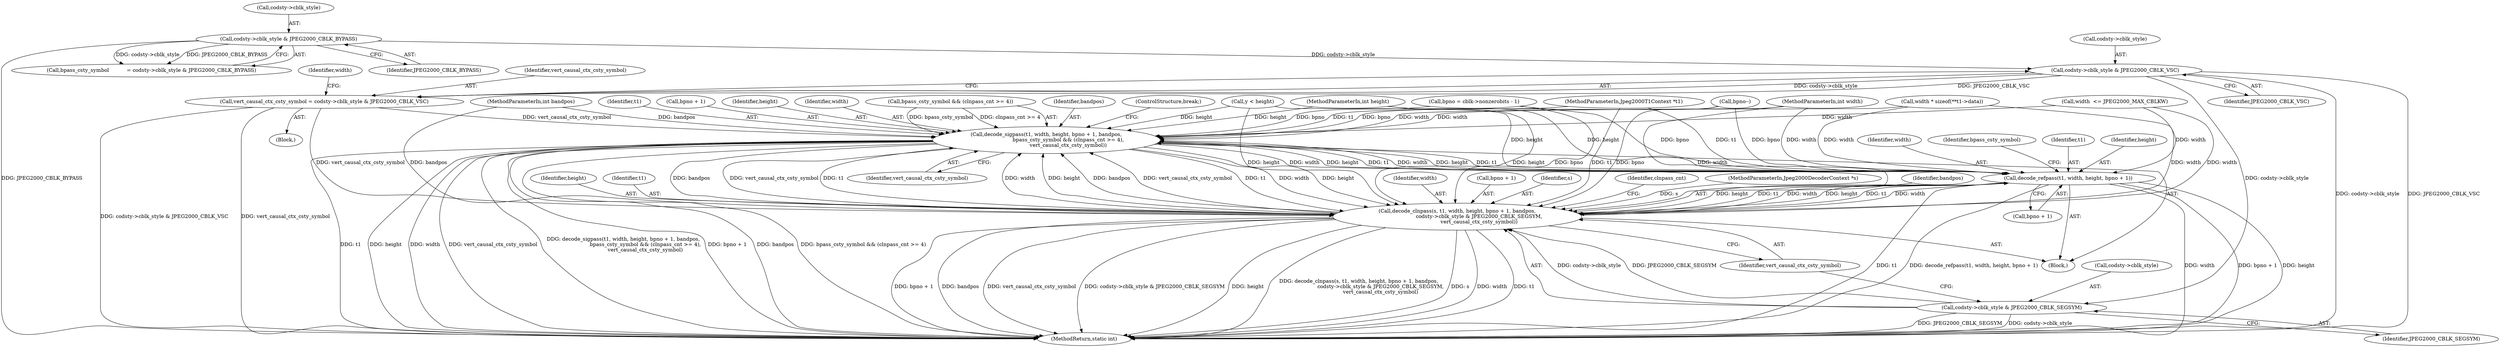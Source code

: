 digraph "0_FFmpeg_9a271a9368eaabf99e6c2046103acb33957e63b7@pointer" {
"1000144" [label="(Call,codsty->cblk_style & JPEG2000_CBLK_VSC)"];
"1000136" [label="(Call,codsty->cblk_style & JPEG2000_CBLK_BYPASS)"];
"1000142" [label="(Call,vert_causal_ctx_csty_symbol = codsty->cblk_style & JPEG2000_CBLK_VSC)"];
"1000252" [label="(Call,decode_sigpass(t1, width, height, bpno + 1, bandpos,\n                           bpass_csty_symbol && (clnpass_cnt >= 4),\n                           vert_causal_ctx_csty_symbol))"];
"1000268" [label="(Call,decode_refpass(t1, width, height, bpno + 1))"];
"1000291" [label="(Call,decode_clnpass(s, t1, width, height, bpno + 1, bandpos,\n                           codsty->cblk_style & JPEG2000_CBLK_SEGSYM,\n                           vert_causal_ctx_csty_symbol))"];
"1000300" [label="(Call,codsty->cblk_style & JPEG2000_CBLK_SEGSYM)"];
"1000108" [label="(MethodParameterIn,int bandpos)"];
"1000268" [label="(Call,decode_refpass(t1, width, height, bpno + 1))"];
"1000307" [label="(Identifier,clnpass_cnt)"];
"1000265" [label="(Identifier,vert_causal_ctx_csty_symbol)"];
"1000142" [label="(Call,vert_causal_ctx_csty_symbol = codsty->cblk_style & JPEG2000_CBLK_VSC)"];
"1000109" [label="(Block,)"];
"1000277" [label="(Identifier,bpass_csty_symbol)"];
"1000102" [label="(MethodParameterIn,Jpeg2000DecoderContext *s)"];
"1000106" [label="(MethodParameterIn,int width)"];
"1000145" [label="(Call,codsty->cblk_style)"];
"1000291" [label="(Call,decode_clnpass(s, t1, width, height, bpno + 1, bandpos,\n                           codsty->cblk_style & JPEG2000_CBLK_SEGSYM,\n                           vert_causal_ctx_csty_symbol))"];
"1000151" [label="(Identifier,width)"];
"1000340" [label="(MethodReturn,static int)"];
"1000299" [label="(Identifier,bandpos)"];
"1000136" [label="(Call,codsty->cblk_style & JPEG2000_CBLK_BYPASS)"];
"1000333" [label="(Call,bpno--)"];
"1000295" [label="(Identifier,height)"];
"1000144" [label="(Call,codsty->cblk_style & JPEG2000_CBLK_VSC)"];
"1000266" [label="(ControlStructure,break;)"];
"1000270" [label="(Identifier,width)"];
"1000253" [label="(Identifier,t1)"];
"1000256" [label="(Call,bpno + 1)"];
"1000293" [label="(Identifier,t1)"];
"1000255" [label="(Identifier,height)"];
"1000300" [label="(Call,codsty->cblk_style & JPEG2000_CBLK_SEGSYM)"];
"1000173" [label="(Call,width * sizeof(**t1->data))"];
"1000304" [label="(Identifier,JPEG2000_CBLK_SEGSYM)"];
"1000254" [label="(Identifier,width)"];
"1000260" [label="(Call,bpass_csty_symbol && (clnpass_cnt >= 4))"];
"1000137" [label="(Call,codsty->cblk_style)"];
"1000150" [label="(Call,width  <= JPEG2000_MAX_CBLKW)"];
"1000301" [label="(Call,codsty->cblk_style)"];
"1000272" [label="(Call,bpno + 1)"];
"1000269" [label="(Identifier,t1)"];
"1000294" [label="(Identifier,width)"];
"1000259" [label="(Identifier,bandpos)"];
"1000161" [label="(Call,y < height)"];
"1000107" [label="(MethodParameterIn,int height)"];
"1000134" [label="(Call,bpass_csty_symbol           = codsty->cblk_style & JPEG2000_CBLK_BYPASS)"];
"1000252" [label="(Call,decode_sigpass(t1, width, height, bpno + 1, bandpos,\n                           bpass_csty_symbol && (clnpass_cnt >= 4),\n                           vert_causal_ctx_csty_symbol))"];
"1000271" [label="(Identifier,height)"];
"1000296" [label="(Call,bpno + 1)"];
"1000250" [label="(Block,)"];
"1000148" [label="(Identifier,JPEG2000_CBLK_VSC)"];
"1000121" [label="(Call,bpno = cblk->nonzerobits - 1)"];
"1000143" [label="(Identifier,vert_causal_ctx_csty_symbol)"];
"1000104" [label="(MethodParameterIn,Jpeg2000T1Context *t1)"];
"1000140" [label="(Identifier,JPEG2000_CBLK_BYPASS)"];
"1000305" [label="(Identifier,vert_causal_ctx_csty_symbol)"];
"1000292" [label="(Identifier,s)"];
"1000144" -> "1000142"  [label="AST: "];
"1000144" -> "1000148"  [label="CFG: "];
"1000145" -> "1000144"  [label="AST: "];
"1000148" -> "1000144"  [label="AST: "];
"1000142" -> "1000144"  [label="CFG: "];
"1000144" -> "1000340"  [label="DDG: JPEG2000_CBLK_VSC"];
"1000144" -> "1000340"  [label="DDG: codsty->cblk_style"];
"1000144" -> "1000142"  [label="DDG: codsty->cblk_style"];
"1000144" -> "1000142"  [label="DDG: JPEG2000_CBLK_VSC"];
"1000136" -> "1000144"  [label="DDG: codsty->cblk_style"];
"1000144" -> "1000300"  [label="DDG: codsty->cblk_style"];
"1000136" -> "1000134"  [label="AST: "];
"1000136" -> "1000140"  [label="CFG: "];
"1000137" -> "1000136"  [label="AST: "];
"1000140" -> "1000136"  [label="AST: "];
"1000134" -> "1000136"  [label="CFG: "];
"1000136" -> "1000340"  [label="DDG: JPEG2000_CBLK_BYPASS"];
"1000136" -> "1000134"  [label="DDG: codsty->cblk_style"];
"1000136" -> "1000134"  [label="DDG: JPEG2000_CBLK_BYPASS"];
"1000142" -> "1000109"  [label="AST: "];
"1000143" -> "1000142"  [label="AST: "];
"1000151" -> "1000142"  [label="CFG: "];
"1000142" -> "1000340"  [label="DDG: codsty->cblk_style & JPEG2000_CBLK_VSC"];
"1000142" -> "1000340"  [label="DDG: vert_causal_ctx_csty_symbol"];
"1000142" -> "1000252"  [label="DDG: vert_causal_ctx_csty_symbol"];
"1000142" -> "1000291"  [label="DDG: vert_causal_ctx_csty_symbol"];
"1000252" -> "1000250"  [label="AST: "];
"1000252" -> "1000265"  [label="CFG: "];
"1000253" -> "1000252"  [label="AST: "];
"1000254" -> "1000252"  [label="AST: "];
"1000255" -> "1000252"  [label="AST: "];
"1000256" -> "1000252"  [label="AST: "];
"1000259" -> "1000252"  [label="AST: "];
"1000260" -> "1000252"  [label="AST: "];
"1000265" -> "1000252"  [label="AST: "];
"1000266" -> "1000252"  [label="CFG: "];
"1000252" -> "1000340"  [label="DDG: bandpos"];
"1000252" -> "1000340"  [label="DDG: bpass_csty_symbol && (clnpass_cnt >= 4)"];
"1000252" -> "1000340"  [label="DDG: t1"];
"1000252" -> "1000340"  [label="DDG: height"];
"1000252" -> "1000340"  [label="DDG: width"];
"1000252" -> "1000340"  [label="DDG: vert_causal_ctx_csty_symbol"];
"1000252" -> "1000340"  [label="DDG: decode_sigpass(t1, width, height, bpno + 1, bandpos,\n                           bpass_csty_symbol && (clnpass_cnt >= 4),\n                           vert_causal_ctx_csty_symbol)"];
"1000252" -> "1000340"  [label="DDG: bpno + 1"];
"1000291" -> "1000252"  [label="DDG: t1"];
"1000291" -> "1000252"  [label="DDG: width"];
"1000291" -> "1000252"  [label="DDG: height"];
"1000291" -> "1000252"  [label="DDG: bandpos"];
"1000291" -> "1000252"  [label="DDG: vert_causal_ctx_csty_symbol"];
"1000268" -> "1000252"  [label="DDG: t1"];
"1000268" -> "1000252"  [label="DDG: width"];
"1000268" -> "1000252"  [label="DDG: height"];
"1000104" -> "1000252"  [label="DDG: t1"];
"1000150" -> "1000252"  [label="DDG: width"];
"1000173" -> "1000252"  [label="DDG: width"];
"1000106" -> "1000252"  [label="DDG: width"];
"1000107" -> "1000252"  [label="DDG: height"];
"1000161" -> "1000252"  [label="DDG: height"];
"1000333" -> "1000252"  [label="DDG: bpno"];
"1000121" -> "1000252"  [label="DDG: bpno"];
"1000108" -> "1000252"  [label="DDG: bandpos"];
"1000260" -> "1000252"  [label="DDG: bpass_csty_symbol"];
"1000260" -> "1000252"  [label="DDG: clnpass_cnt >= 4"];
"1000252" -> "1000268"  [label="DDG: t1"];
"1000252" -> "1000268"  [label="DDG: width"];
"1000252" -> "1000268"  [label="DDG: height"];
"1000252" -> "1000291"  [label="DDG: t1"];
"1000252" -> "1000291"  [label="DDG: width"];
"1000252" -> "1000291"  [label="DDG: height"];
"1000252" -> "1000291"  [label="DDG: bandpos"];
"1000252" -> "1000291"  [label="DDG: vert_causal_ctx_csty_symbol"];
"1000268" -> "1000250"  [label="AST: "];
"1000268" -> "1000272"  [label="CFG: "];
"1000269" -> "1000268"  [label="AST: "];
"1000270" -> "1000268"  [label="AST: "];
"1000271" -> "1000268"  [label="AST: "];
"1000272" -> "1000268"  [label="AST: "];
"1000277" -> "1000268"  [label="CFG: "];
"1000268" -> "1000340"  [label="DDG: t1"];
"1000268" -> "1000340"  [label="DDG: decode_refpass(t1, width, height, bpno + 1)"];
"1000268" -> "1000340"  [label="DDG: width"];
"1000268" -> "1000340"  [label="DDG: bpno + 1"];
"1000268" -> "1000340"  [label="DDG: height"];
"1000291" -> "1000268"  [label="DDG: t1"];
"1000291" -> "1000268"  [label="DDG: width"];
"1000291" -> "1000268"  [label="DDG: height"];
"1000104" -> "1000268"  [label="DDG: t1"];
"1000150" -> "1000268"  [label="DDG: width"];
"1000173" -> "1000268"  [label="DDG: width"];
"1000106" -> "1000268"  [label="DDG: width"];
"1000107" -> "1000268"  [label="DDG: height"];
"1000161" -> "1000268"  [label="DDG: height"];
"1000333" -> "1000268"  [label="DDG: bpno"];
"1000121" -> "1000268"  [label="DDG: bpno"];
"1000268" -> "1000291"  [label="DDG: t1"];
"1000268" -> "1000291"  [label="DDG: width"];
"1000268" -> "1000291"  [label="DDG: height"];
"1000291" -> "1000250"  [label="AST: "];
"1000291" -> "1000305"  [label="CFG: "];
"1000292" -> "1000291"  [label="AST: "];
"1000293" -> "1000291"  [label="AST: "];
"1000294" -> "1000291"  [label="AST: "];
"1000295" -> "1000291"  [label="AST: "];
"1000296" -> "1000291"  [label="AST: "];
"1000299" -> "1000291"  [label="AST: "];
"1000300" -> "1000291"  [label="AST: "];
"1000305" -> "1000291"  [label="AST: "];
"1000307" -> "1000291"  [label="CFG: "];
"1000291" -> "1000340"  [label="DDG: decode_clnpass(s, t1, width, height, bpno + 1, bandpos,\n                           codsty->cblk_style & JPEG2000_CBLK_SEGSYM,\n                           vert_causal_ctx_csty_symbol)"];
"1000291" -> "1000340"  [label="DDG: s"];
"1000291" -> "1000340"  [label="DDG: width"];
"1000291" -> "1000340"  [label="DDG: t1"];
"1000291" -> "1000340"  [label="DDG: bpno + 1"];
"1000291" -> "1000340"  [label="DDG: bandpos"];
"1000291" -> "1000340"  [label="DDG: vert_causal_ctx_csty_symbol"];
"1000291" -> "1000340"  [label="DDG: codsty->cblk_style & JPEG2000_CBLK_SEGSYM"];
"1000291" -> "1000340"  [label="DDG: height"];
"1000102" -> "1000291"  [label="DDG: s"];
"1000104" -> "1000291"  [label="DDG: t1"];
"1000150" -> "1000291"  [label="DDG: width"];
"1000173" -> "1000291"  [label="DDG: width"];
"1000106" -> "1000291"  [label="DDG: width"];
"1000107" -> "1000291"  [label="DDG: height"];
"1000161" -> "1000291"  [label="DDG: height"];
"1000333" -> "1000291"  [label="DDG: bpno"];
"1000121" -> "1000291"  [label="DDG: bpno"];
"1000108" -> "1000291"  [label="DDG: bandpos"];
"1000300" -> "1000291"  [label="DDG: codsty->cblk_style"];
"1000300" -> "1000291"  [label="DDG: JPEG2000_CBLK_SEGSYM"];
"1000300" -> "1000304"  [label="CFG: "];
"1000301" -> "1000300"  [label="AST: "];
"1000304" -> "1000300"  [label="AST: "];
"1000305" -> "1000300"  [label="CFG: "];
"1000300" -> "1000340"  [label="DDG: codsty->cblk_style"];
"1000300" -> "1000340"  [label="DDG: JPEG2000_CBLK_SEGSYM"];
}
